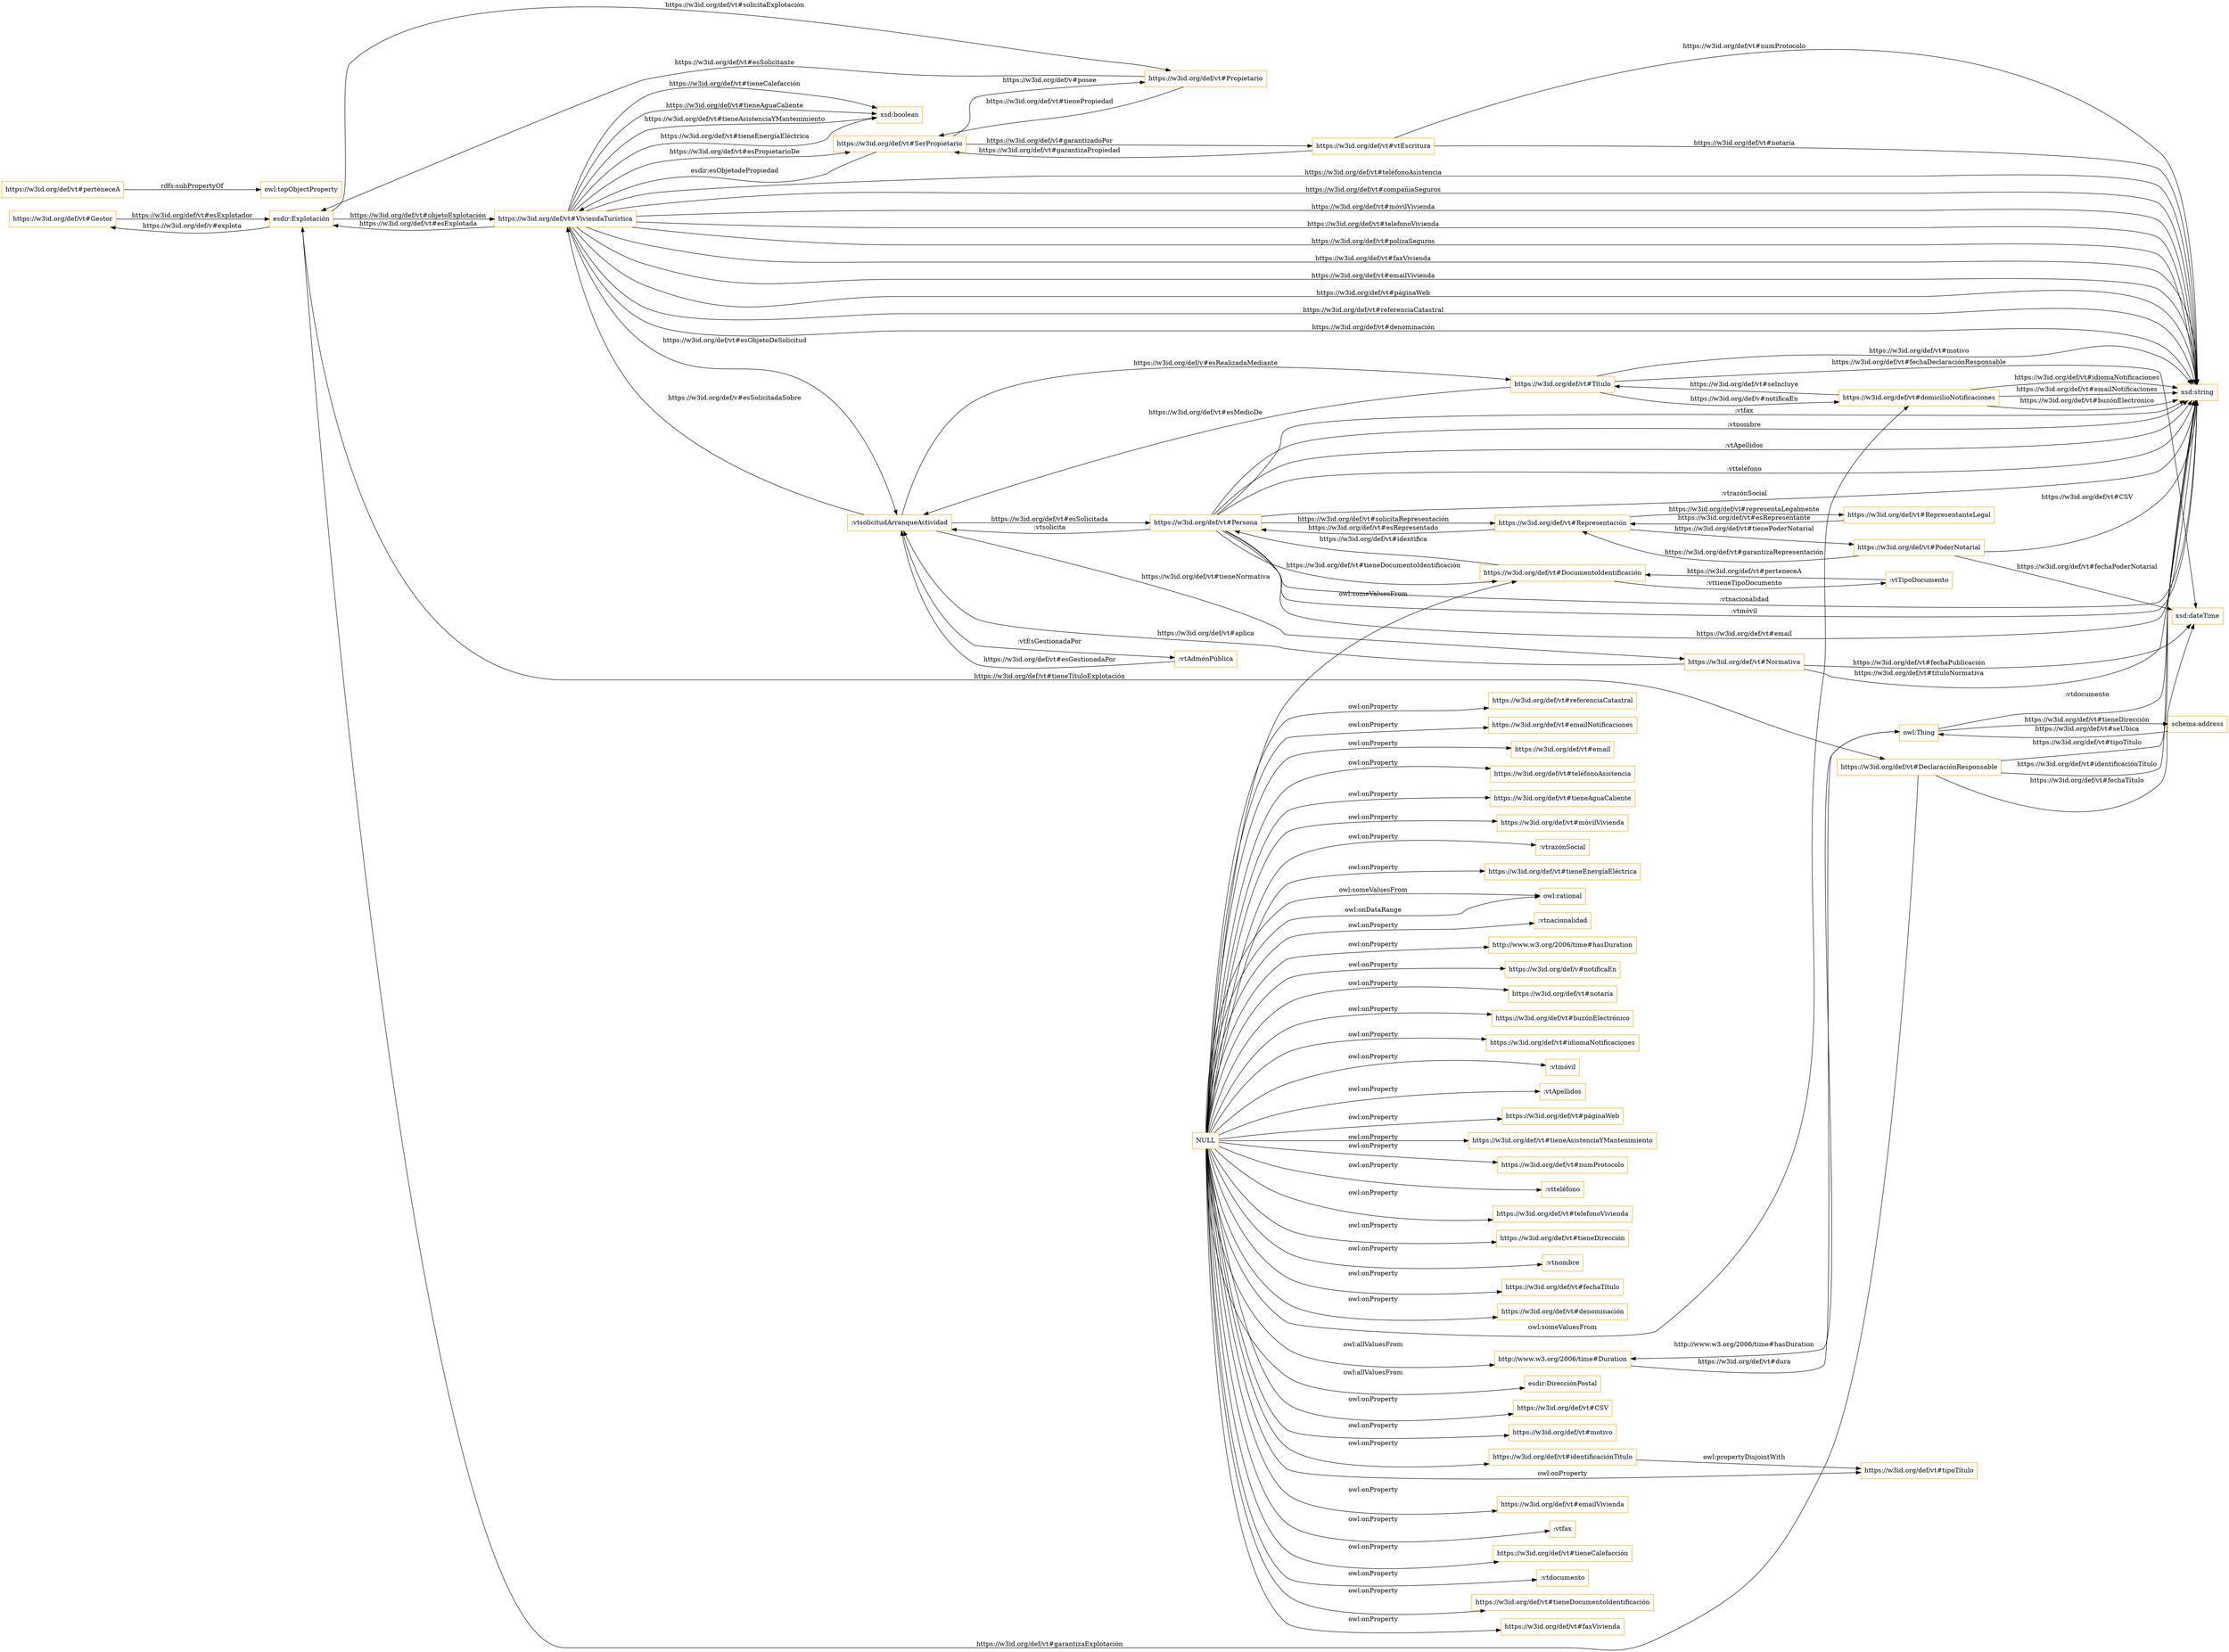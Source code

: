 digraph ar2dtool_diagram { 
rankdir=LR;
size="1501"
node [shape = rectangle, color="orange"]; "https://w3id.org/def/vt#Gestor" "schema:address" "https://w3id.org/def/vt#ViviendaTurística" "https://w3id.org/def/vt#SerPropietario" "http://www.w3.org/2006/time#Duration" "https://w3id.org/def/vt#Título" "https://w3id.org/def/vt#Propietario" "esdir:Explotación" "https://w3id.org/def/vt#Persona" "https://w3id.org/def/vt#DeclaraciónResponsable" "esdir:DirecciónPostal" ":vtAdmónPública" "https://w3id.org/def/vt#PoderNotarial" ":vtsolicitudArranqueActividad" "https://w3id.org/def/vt#Normativa" "https://w3id.org/def/vt#DocumentoIdentificación" ":vtTipoDocumento" "https://w3id.org/def/vt#Representación" "https://w3id.org/def/vt#RepresentanteLegal" "https://w3id.org/def/vt#vtEscritura" "https://w3id.org/def/vt#domicilioNotificaciones" ; /*classes style*/
	"https://w3id.org/def/vt#identificaciónTítulo" -> "https://w3id.org/def/vt#tipoTítulo" [ label = "owl:propertyDisjointWith" ];
	"NULL" -> "https://w3id.org/def/vt#emailVivienda" [ label = "owl:onProperty" ];
	"NULL" -> ":vtfax" [ label = "owl:onProperty" ];
	"NULL" -> "https://w3id.org/def/vt#identificaciónTítulo" [ label = "owl:onProperty" ];
	"NULL" -> "https://w3id.org/def/vt#tieneCalefacción" [ label = "owl:onProperty" ];
	"NULL" -> ":vtdocumento" [ label = "owl:onProperty" ];
	"NULL" -> "https://w3id.org/def/vt#tieneDocumentoIdentificación" [ label = "owl:onProperty" ];
	"NULL" -> "https://w3id.org/def/vt#faxVivienda" [ label = "owl:onProperty" ];
	"NULL" -> "https://w3id.org/def/vt#referenciaCatastral" [ label = "owl:onProperty" ];
	"NULL" -> "https://w3id.org/def/vt#emailNotificaciones" [ label = "owl:onProperty" ];
	"NULL" -> "https://w3id.org/def/vt#email" [ label = "owl:onProperty" ];
	"NULL" -> "https://w3id.org/def/vt#teléfonoAsistencia" [ label = "owl:onProperty" ];
	"NULL" -> "https://w3id.org/def/vt#tieneAguaCaliente" [ label = "owl:onProperty" ];
	"NULL" -> "esdir:DirecciónPostal" [ label = "owl:allValuesFrom" ];
	"NULL" -> "https://w3id.org/def/vt#móvilVivienda" [ label = "owl:onProperty" ];
	"NULL" -> "https://w3id.org/def/vt#tipoTítulo" [ label = "owl:onProperty" ];
	"NULL" -> ":vtrazónSocial" [ label = "owl:onProperty" ];
	"NULL" -> "https://w3id.org/def/vt#tieneEnergíaEléctrica" [ label = "owl:onProperty" ];
	"NULL" -> "owl:rational" [ label = "owl:someValuesFrom" ];
	"NULL" -> ":vtnacionalidad" [ label = "owl:onProperty" ];
	"NULL" -> "http://www.w3.org/2006/time#hasDuration" [ label = "owl:onProperty" ];
	"NULL" -> "https://w3id.org/def/v#notificaEn" [ label = "owl:onProperty" ];
	"NULL" -> "https://w3id.org/def/vt#notaría" [ label = "owl:onProperty" ];
	"NULL" -> "https://w3id.org/def/vt#buzónElectrónico" [ label = "owl:onProperty" ];
	"NULL" -> "https://w3id.org/def/vt#idiomaNotificaciones" [ label = "owl:onProperty" ];
	"NULL" -> ":vtmóvil" [ label = "owl:onProperty" ];
	"NULL" -> "https://w3id.org/def/vt#DocumentoIdentificación" [ label = "owl:someValuesFrom" ];
	"NULL" -> ":vtApellidos" [ label = "owl:onProperty" ];
	"NULL" -> "https://w3id.org/def/vt#domicilioNotificaciones" [ label = "owl:someValuesFrom" ];
	"NULL" -> "https://w3id.org/def/vt#páginaWeb" [ label = "owl:onProperty" ];
	"NULL" -> "https://w3id.org/def/vt#tieneAsistenciaYMantenimiento" [ label = "owl:onProperty" ];
	"NULL" -> "https://w3id.org/def/vt#numProtocolo" [ label = "owl:onProperty" ];
	"NULL" -> ":vtteléfono" [ label = "owl:onProperty" ];
	"NULL" -> "https://w3id.org/def/vt#telefonoVivienda" [ label = "owl:onProperty" ];
	"NULL" -> "http://www.w3.org/2006/time#Duration" [ label = "owl:allValuesFrom" ];
	"NULL" -> "https://w3id.org/def/vt#tieneDirección" [ label = "owl:onProperty" ];
	"NULL" -> ":vtnombre" [ label = "owl:onProperty" ];
	"NULL" -> "https://w3id.org/def/vt#fechaTítulo" [ label = "owl:onProperty" ];
	"NULL" -> "https://w3id.org/def/vt#denominación" [ label = "owl:onProperty" ];
	"NULL" -> "https://w3id.org/def/vt#CSV" [ label = "owl:onProperty" ];
	"NULL" -> "owl:rational" [ label = "owl:onDataRange" ];
	"NULL" -> "https://w3id.org/def/vt#motivo" [ label = "owl:onProperty" ];
	"https://w3id.org/def/vt#perteneceA" -> "owl:topObjectProperty" [ label = "rdfs:subPropertyOf" ];
	"https://w3id.org/def/vt#ViviendaTurística" -> "xsd:boolean" [ label = "https://w3id.org/def/vt#tieneCalefacción" ];
	"https://w3id.org/def/vt#domicilioNotificaciones" -> "xsd:string" [ label = "https://w3id.org/def/vt#emailNotificaciones" ];
	"esdir:Explotación" -> "https://w3id.org/def/vt#Propietario" [ label = "https://w3id.org/def/vt#solicitaExplotación" ];
	"https://w3id.org/def/vt#Propietario" -> "https://w3id.org/def/vt#SerPropietario" [ label = "https://w3id.org/def/vt#tienePropiedad" ];
	"https://w3id.org/def/vt#Persona" -> "https://w3id.org/def/vt#Representación" [ label = "https://w3id.org/def/vt#solicitaRepresentación" ];
	"https://w3id.org/def/vt#ViviendaTurística" -> "xsd:boolean" [ label = "https://w3id.org/def/vt#tieneAguaCaliente" ];
	"https://w3id.org/def/vt#Normativa" -> "xsd:dateTime" [ label = "https://w3id.org/def/vt#fechaPublicación" ];
	"https://w3id.org/def/vt#DocumentoIdentificación" -> "https://w3id.org/def/vt#Persona" [ label = "https://w3id.org/def/vt#identifica" ];
	"https://w3id.org/def/vt#Normativa" -> "xsd:string" [ label = "https://w3id.org/def/vt#títuloNormativa" ];
	"https://w3id.org/def/vt#Persona" -> "xsd:string" [ label = ":vtnacionalidad" ];
	"https://w3id.org/def/vt#domicilioNotificaciones" -> "https://w3id.org/def/vt#Título" [ label = "https://w3id.org/def/vt#seIncluye" ];
	"https://w3id.org/def/vt#DeclaraciónResponsable" -> "xsd:dateTime" [ label = "https://w3id.org/def/vt#fechaTítulo" ];
	"https://w3id.org/def/vt#RepresentanteLegal" -> "https://w3id.org/def/vt#Representación" [ label = "https://w3id.org/def/vt#esRepresentante" ];
	"https://w3id.org/def/vt#Persona" -> "xsd:string" [ label = ":vtmóvil" ];
	"owl:Thing" -> "xsd:string" [ label = ":vtdocumento" ];
	"https://w3id.org/def/vt#PoderNotarial" -> "xsd:dateTime" [ label = "https://w3id.org/def/vt#fechaPoderNotarial" ];
	"https://w3id.org/def/vt#DeclaraciónResponsable" -> "xsd:string" [ label = "https://w3id.org/def/vt#tipoTítulo" ];
	"https://w3id.org/def/vt#Persona" -> "xsd:string" [ label = "https://w3id.org/def/vt#email" ];
	"https://w3id.org/def/vt#Propietario" -> "esdir:Explotación" [ label = "https://w3id.org/def/vt#esSolicitante" ];
	"https://w3id.org/def/vt#Título" -> "https://w3id.org/def/vt#domicilioNotificaciones" [ label = "https://w3id.org/def/v#notificaEn" ];
	"https://w3id.org/def/vt#SerPropietario" -> "https://w3id.org/def/vt#vtEscritura" [ label = "https://w3id.org/def/vl#garantizadoPor" ];
	"https://w3id.org/def/vt#vtEscritura" -> "xsd:string" [ label = "https://w3id.org/def/vt#numProtocolo" ];
	"https://w3id.org/def/vt#ViviendaTurística" -> "xsd:string" [ label = "https://w3id.org/def/vt#teléfonoAsistencia" ];
	"http://www.w3.org/2006/time#Duration" -> "owl:Thing" [ label = "https://w3id.org/def/vt#dura" ];
	":vtsolicitudArranqueActividad" -> "https://w3id.org/def/vt#Título" [ label = "https://w3id.org/def/v#esRealizadaMediante" ];
	"https://w3id.org/def/vt#Título" -> ":vtsolicitudArranqueActividad" [ label = "https://w3id.org/def/vt#esMedioDe" ];
	"https://w3id.org/def/vt#ViviendaTurística" -> "xsd:string" [ label = "https://w3id.org/def/vt#compañíaSeguros" ];
	":vtsolicitudArranqueActividad" -> ":vtAdmónPública" [ label = ":vtEsGestionadaPor" ];
	"https://w3id.org/def/vt#Título" -> "xsd:string" [ label = "https://w3id.org/def/vt#motivo" ];
	"https://w3id.org/def/vt#ViviendaTurística" -> "xsd:string" [ label = "https://w3id.org/def/vt#móvilVivienda" ];
	"https://w3id.org/def/vt#Persona" -> "xsd:string" [ label = ":vtfax" ];
	":vtTipoDocumento" -> "https://w3id.org/def/vt#DocumentoIdentificación" [ label = "https://w3id.org/def/vt#perteneceA" ];
	"https://w3id.org/def/vt#PoderNotarial" -> "https://w3id.org/def/vt#Representación" [ label = "https://w3id.org/def/vt#garantizaRepresentación" ];
	"https://w3id.org/def/vt#domicilioNotificaciones" -> "xsd:string" [ label = "https://w3id.org/def/vt#buzónElectrónico" ];
	"https://w3id.org/def/vt#ViviendaTurística" -> "xsd:boolean" [ label = "https://w3id.org/def/vt#tieneAsistenciaYMantenimiento" ];
	"https://w3id.org/def/vt#DocumentoIdentificación" -> ":vtTipoDocumento" [ label = ":vttieneTipoDocumento" ];
	"https://w3id.org/def/vt#Persona" -> ":vtsolicitudArranqueActividad" [ label = ":vtsolicita" ];
	"https://w3id.org/def/vt#ViviendaTurística" -> "xsd:string" [ label = "https://w3id.org/def/vt#telefonoVivienda" ];
	"https://w3id.org/def/vt#ViviendaTurística" -> "esdir:Explotación" [ label = "https://w3id.org/def/vt#esExplotada" ];
	"https://w3id.org/def/vt#Persona" -> "xsd:string" [ label = ":vtnombre" ];
	"esdir:Explotación" -> "https://w3id.org/def/vt#DeclaraciónResponsable" [ label = "https://w3id.org/def/vt#tieneTítuloExplotación" ];
	"https://w3id.org/def/vt#Representación" -> "https://w3id.org/def/vt#PoderNotarial" [ label = "https://w3id.org/def/vt#tienePoderNotarial" ];
	":vtsolicitudArranqueActividad" -> "https://w3id.org/def/vt#ViviendaTurística" [ label = "https://w3id.org/def/v#esSolicitadaSobre" ];
	"https://w3id.org/def/vt#SerPropietario" -> "https://w3id.org/def/vt#Propietario" [ label = "https://w3id.org/def/v#posee" ];
	"https://w3id.org/def/vt#Persona" -> "https://w3id.org/def/vt#DocumentoIdentificación" [ label = "https://w3id.org/def/vt#tieneDocumentoIdentificación" ];
	"https://w3id.org/def/vt#ViviendaTurística" -> "https://w3id.org/def/vt#SerPropietario" [ label = "https://w3id.org/def/vt#esPropietarioDe" ];
	"https://w3id.org/def/vt#ViviendaTurística" -> "xsd:string" [ label = "https://w3id.org/def/vt#polizaSeguros" ];
	"https://w3id.org/def/vt#ViviendaTurística" -> "xsd:string" [ label = "https://w3id.org/def/vt#faxVivienda" ];
	"https://w3id.org/def/vt#ViviendaTurística" -> "xsd:string" [ label = "https://w3id.org/def/vt#emailVivienda" ];
	":vtsolicitudArranqueActividad" -> "https://w3id.org/def/vt#Persona" [ label = "https://w3id.org/def/vt#esSolicitada" ];
	"https://w3id.org/def/vt#ViviendaTurística" -> ":vtsolicitudArranqueActividad" [ label = "https://w3id.org/def/vt#esObjetoDeSolicitud" ];
	"https://w3id.org/def/vt#SerPropietario" -> "https://w3id.org/def/vt#ViviendaTurística" [ label = "esdir:esObjetodePropiedad" ];
	"owl:Thing" -> "http://www.w3.org/2006/time#Duration" [ label = "http://www.w3.org/2006/time#hasDuration" ];
	"https://w3id.org/def/vt#vtEscritura" -> "xsd:string" [ label = "https://w3id.org/def/vt#notaría" ];
	"https://w3id.org/def/vt#ViviendaTurística" -> "xsd:string" [ label = "https://w3id.org/def/vt#páginaWeb" ];
	"https://w3id.org/def/vt#Normativa" -> ":vtsolicitudArranqueActividad" [ label = "https://w3id.org/def/vt#aplica" ];
	"https://w3id.org/def/vt#DeclaraciónResponsable" -> "esdir:Explotación" [ label = "https://w3id.org/def/vt#garantizaExplotación" ];
	"https://w3id.org/def/vt#ViviendaTurística" -> "xsd:boolean" [ label = "https://w3id.org/def/vt#tieneEnergíaEléctrica" ];
	":vtsolicitudArranqueActividad" -> "https://w3id.org/def/vt#Normativa" [ label = "https://w3id.org/def/vt#tieneNormativa" ];
	"esdir:Explotación" -> "https://w3id.org/def/vt#ViviendaTurística" [ label = "https://w3id.org/def/vt#objetoExplotación" ];
	"https://w3id.org/def/vt#domicilioNotificaciones" -> "xsd:string" [ label = "https://w3id.org/def/vt#idiomaNotificaciones" ];
	"https://w3id.org/def/vt#Representación" -> "https://w3id.org/def/vt#Persona" [ label = "https://w3id.org/def/vt#esRepresentado" ];
	"https://w3id.org/def/vt#Título" -> "xsd:dateTime" [ label = "https://w3id.org/def/vt#fechaDeclaraciónResponsable" ];
	"schema:address" -> "owl:Thing" [ label = "https://w3id.org/def/vt#seUbica" ];
	"https://w3id.org/def/vt#Persona" -> "xsd:string" [ label = ":vtApellidos" ];
	"https://w3id.org/def/vt#ViviendaTurística" -> "xsd:string" [ label = "https://w3id.org/def/vt#referenciaCatastral" ];
	"esdir:Explotación" -> "https://w3id.org/def/vt#Gestor" [ label = "https://w3id.org/def/v#explota" ];
	"https://w3id.org/def/vt#Representación" -> "https://w3id.org/def/vt#RepresentanteLegal" [ label = "https://w3id.org/def/vl#representaLegalmente" ];
	"owl:Thing" -> "schema:address" [ label = "https://w3id.org/def/vt#tieneDirección" ];
	":vtAdmónPública" -> ":vtsolicitudArranqueActividad" [ label = "https://w3id.org/def/vt#esGestionadaPor" ];
	"https://w3id.org/def/vt#PoderNotarial" -> "xsd:string" [ label = "https://w3id.org/def/vt#CSV" ];
	"https://w3id.org/def/vt#Persona" -> "xsd:string" [ label = ":vtteléfono" ];
	"https://w3id.org/def/vt#ViviendaTurística" -> "xsd:string" [ label = "https://w3id.org/def/vt#denominación" ];
	"https://w3id.org/def/vt#DeclaraciónResponsable" -> "xsd:string" [ label = "https://w3id.org/def/vt#identificaciónTítulo" ];
	"https://w3id.org/def/vt#Persona" -> "xsd:string" [ label = ":vtrazónSocial" ];
	"https://w3id.org/def/vt#vtEscritura" -> "https://w3id.org/def/vt#SerPropietario" [ label = "https://w3id.org/def/vt#garantizaPropiedad" ];
	"https://w3id.org/def/vt#Gestor" -> "esdir:Explotación" [ label = "https://w3id.org/def/vt#esExplotador" ];

}
